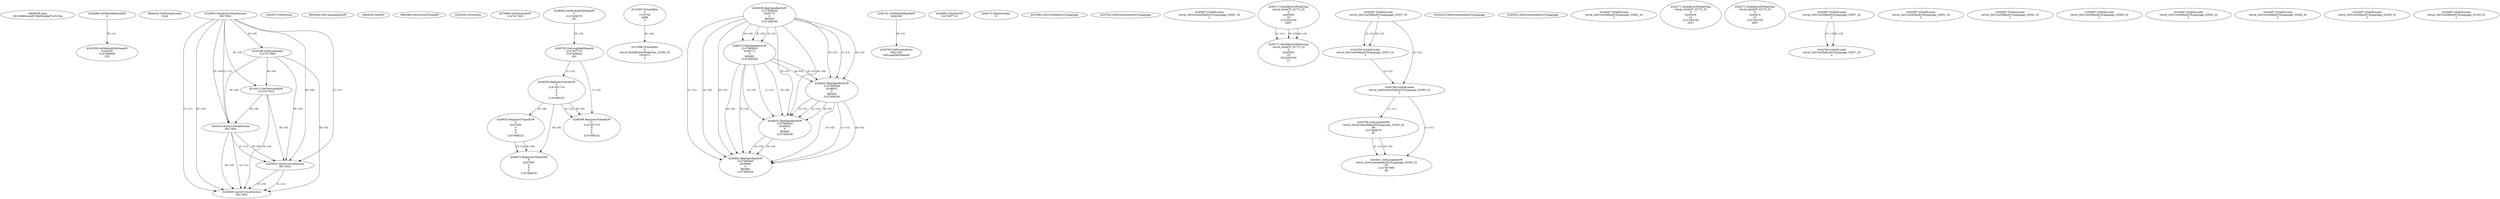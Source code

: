 // Global SCDG with merge call
digraph {
	0 [label="6850628.main
00139865dceb9720b03da6af7c25154e"]
	1 [label="4254480.GetModuleHandleW
0"]
	2 [label="6844434.SetThreadLocale
1024"]
	3 [label="4243965.InitializeCriticalSection
6917004"]
	4 [label="4243979.GetVersion
"]
	5 [label="4250188.GetSystemInfo
2147417660"]
	3 -> 5 [label="(0-->0)"]
	6 [label="6844540.GetCommandLineW
"]
	7 [label="4214413.GetStartupInfoW
2147417624"]
	3 -> 7 [label="(0-->0)"]
	5 -> 7 [label="(0-->0)"]
	8 [label="6844560.GetACP
"]
	9 [label="6844580.GetCurrentThreadId
"]
	10 [label="4250204.GetVersion
"]
	11 [label="4276690.GetVersionExW
2147417420"]
	12 [label="4243306.GetModuleFileNameW
4194304
2147408904
522"]
	1 -> 12 [label="(0-->1)"]
	13 [label="4248064.GetModuleFileNameW
0
2147408370
261"]
	14 [label="4215383.VirtualAlloc
0
1310704
4096
4"]
	15 [label="4246338.RegOpenKeyExW
2147483649
4246772
0
983065
2147408236"]
	16 [label="4246372.RegOpenKeyExW
2147483650
4246772
0
983065
2147408236"]
	15 -> 16 [label="(2-->2)"]
	15 -> 16 [label="(4-->4)"]
	15 -> 16 [label="(5-->5)"]
	17 [label="4245741.GetModuleHandleW
4246160"]
	18 [label="4245758.GetProcAddress
9441320
GetLongPathNameW"]
	17 -> 18 [label="(0-->1)"]
	19 [label="4245785.GetLongPathNameW
2147407710
2147406542
261"]
	13 -> 19 [label="(3-->3)"]
	20 [label="4245683.CharNextW
2147407716"]
	21 [label="4246556.RegQueryValueExW
0
2147407710
0
0
0
2147408232"]
	19 -> 21 [label="(1-->2)"]
	22 [label="4246635.RegQueryValueExW
0
4247000
0
0
0
2147408232"]
	21 -> 22 [label="(6-->6)"]
	23 [label="4246676.RegQueryValueExW
0
4247000
0
0
0
2147408232"]
	22 -> 23 [label="(2-->2)"]
	21 -> 23 [label="(6-->6)"]
	22 -> 23 [label="(6-->6)"]
	24 [label="4246722.RegCloseKey
0"]
	25 [label="4247883.GetUserDefaultUILanguage
"]
	26 [label="4245418.EnterCriticalSection
6917004"]
	3 -> 26 [label="(1-->1)"]
	3 -> 26 [label="(0-->0)"]
	5 -> 26 [label="(0-->0)"]
	7 -> 26 [label="(0-->0)"]
	27 [label="4245454.LeaveCriticalSection
6917004"]
	3 -> 27 [label="(1-->1)"]
	26 -> 27 [label="(1-->1)"]
	3 -> 27 [label="(0-->0)"]
	5 -> 27 [label="(0-->0)"]
	7 -> 27 [label="(0-->0)"]
	26 -> 27 [label="(0-->0)"]
	28 [label="4247923.GetSystemDefaultUILanguage
"]
	29 [label="4245469.LeaveCriticalSection
6917004"]
	3 -> 29 [label="(1-->1)"]
	26 -> 29 [label="(1-->1)"]
	27 -> 29 [label="(1-->1)"]
	3 -> 29 [label="(0-->0)"]
	5 -> 29 [label="(0-->0)"]
	7 -> 29 [label="(0-->0)"]
	26 -> 29 [label="(0-->0)"]
	27 -> 29 [label="(0-->0)"]
	30 [label="4245487.IsValidLocale
retval_GetSystemDefaultUILanguage_33081_32
2"]
	31 [label="4250171.MultiByteToWideChar
retval_GetACP_32773_32
0
4243924
10
2147403704
2047"]
	32 [label="4250171.MultiByteToWideChar
retval_GetACP_32773_32
0
4243924
10
3224282764
11"]
	31 -> 32 [label="(1-->1)"]
	31 -> 32 [label="(3-->3)"]
	31 -> 32 [label="(4-->4)"]
	33 [label="4245487.IsValidLocale
retval_GetUserDefaultUILanguage_32937_32
2"]
	34 [label="4244766.IsValidLocale
retval_GetUserDefaultUILanguage_32937_32
2"]
	33 -> 34 [label="(1-->1)"]
	33 -> 34 [label="(2-->2)"]
	35 [label="4245525.GetSystemDefaultUILanguage
"]
	36 [label="4245552.GetSystemDefaultUILanguage
"]
	37 [label="4244766.IsValidLocale
retval_GetSystemDefaultUILanguage_33383_32
2"]
	33 -> 37 [label="(2-->2)"]
	34 -> 37 [label="(2-->2)"]
	38 [label="4244794.GetLocaleInfoW
retval_GetSystemDefaultUILanguage_33383_32
89
2147408070
85"]
	37 -> 38 [label="(1-->1)"]
	39 [label="4244811.GetLocaleInfoW
retval_GetSystemDefaultUILanguage_33383_32
90
2147407900
85"]
	37 -> 39 [label="(1-->1)"]
	38 -> 39 [label="(1-->1)"]
	38 -> 39 [label="(4-->4)"]
	40 [label="4246599.RegQueryValueExW
0
2147407710
0
0
0
2147408232"]
	19 -> 40 [label="(1-->2)"]
	21 -> 40 [label="(2-->2)"]
	21 -> 40 [label="(6-->6)"]
	41 [label="4245487.IsValidLocale
retval_GetUserDefaultUILanguage_32891_32
2"]
	42 [label="4250171.MultiByteToWideChar
retval_GetACP_32773_32
0
4243616
14
2147403704
2047"]
	43 [label="4215588.VirtualAlloc
0
retval_MultiByteToWideChar_33540_32
1052672
4"]
	14 -> 43 [label="(4-->4)"]
	44 [label="4250171.MultiByteToWideChar
retval_GetACP_32773_32
0
4243812
10
2147403704
2047"]
	45 [label="4245487.IsValidLocale
retval_GetUserDefaultUILanguage_32957_32
2"]
	46 [label="4245487.IsValidLocale
retval_GetUserDefaultUILanguage_32901_32
2"]
	47 [label="4244766.IsValidLocale
retval_GetUserDefaultUILanguage_32957_32
2"]
	45 -> 47 [label="(1-->1)"]
	45 -> 47 [label="(2-->2)"]
	48 [label="4246402.RegOpenKeyExW
2147483649
4246832
0
983065
2147408236"]
	15 -> 48 [label="(1-->1)"]
	15 -> 48 [label="(4-->4)"]
	16 -> 48 [label="(4-->4)"]
	15 -> 48 [label="(5-->5)"]
	16 -> 48 [label="(5-->5)"]
	49 [label="4246432.RegOpenKeyExW
2147483650
4246832
0
983065
2147408236"]
	16 -> 49 [label="(1-->1)"]
	48 -> 49 [label="(2-->2)"]
	15 -> 49 [label="(4-->4)"]
	16 -> 49 [label="(4-->4)"]
	48 -> 49 [label="(4-->4)"]
	15 -> 49 [label="(5-->5)"]
	16 -> 49 [label="(5-->5)"]
	48 -> 49 [label="(5-->5)"]
	50 [label="4246462.RegOpenKeyExW
2147483649
4246884
0
983065
2147408236"]
	15 -> 50 [label="(1-->1)"]
	48 -> 50 [label="(1-->1)"]
	15 -> 50 [label="(4-->4)"]
	16 -> 50 [label="(4-->4)"]
	48 -> 50 [label="(4-->4)"]
	49 -> 50 [label="(4-->4)"]
	15 -> 50 [label="(5-->5)"]
	16 -> 50 [label="(5-->5)"]
	48 -> 50 [label="(5-->5)"]
	49 -> 50 [label="(5-->5)"]
	51 [label="4245487.IsValidLocale
retval_GetUserDefaultUILanguage_33041_32
2"]
	52 [label="4245487.IsValidLocale
retval_GetUserDefaultUILanguage_32905_32
2"]
	53 [label="4245487.IsValidLocale
retval_GetUserDefaultUILanguage_32920_32
2"]
	54 [label="4245487.IsValidLocale
retval_GetUserDefaultUILanguage_32848_32
2"]
	55 [label="4245487.IsValidLocale
retval_GetUserDefaultUILanguage_33258_32
2"]
	56 [label="4245487.IsValidLocale
retval_GetUserDefaultUILanguage_33193_32
2"]
}
